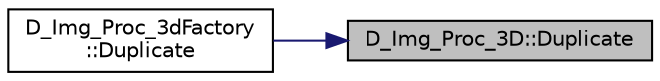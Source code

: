 digraph "D_Img_Proc_3D::Duplicate"
{
 // LATEX_PDF_SIZE
  edge [fontname="Helvetica",fontsize="10",labelfontname="Helvetica",labelfontsize="10"];
  node [fontname="Helvetica",fontsize="10",shape=record];
  rankdir="RL";
  Node1 [label="D_Img_Proc_3D::Duplicate",height=0.2,width=0.4,color="black", fillcolor="grey75", style="filled", fontcolor="black",tooltip=" "];
  Node1 -> Node2 [dir="back",color="midnightblue",fontsize="10",style="solid",fontname="Helvetica"];
  Node2 [label="D_Img_Proc_3dFactory\l::Duplicate",height=0.2,width=0.4,color="black", fillcolor="white", style="filled",URL="$class_d___img___proc__3d_factory.html#ada2d4b16d75e7e1063f9f865b344c51f",tooltip=" "];
}
